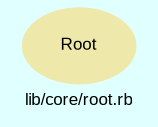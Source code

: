 digraph TopLevel {
    compound = true
    bgcolor = lightcyan1
    fontname = Arial
    fontsize = 8
    label = "lib/core/root.rb"
    node [
        fontname = Arial,
        fontsize = 8,
        color = black
    ]

    Root [
        fontcolor = black,
        URL = "classes/Root.html",
        shape = ellipse,
        color = palegoldenrod,
        style = filled,
        label = "Root"
    ]

}

